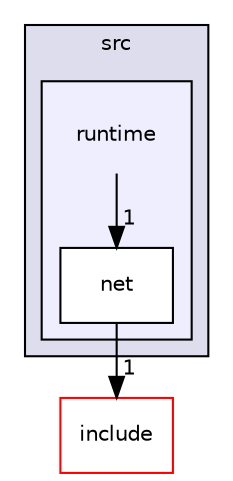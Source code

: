 digraph "runtime" {
  compound=true
  node [ fontsize="10", fontname="Helvetica"];
  edge [ labelfontsize="10", labelfontname="Helvetica"];
  subgraph clusterdir_7e5359c7c9ec77ad66139a0522c7840c {
    graph [ bgcolor="#ddddee", pencolor="black", label="src" fontname="Helvetica", fontsize="10", URL="dir_7e5359c7c9ec77ad66139a0522c7840c.html"]
  subgraph clusterdir_85b65f714b626ac1b10314433483b941 {
    graph [ bgcolor="#eeeeff", pencolor="black", label="" URL="dir_85b65f714b626ac1b10314433483b941.html"];
    dir_85b65f714b626ac1b10314433483b941 [shape=plaintext label="runtime"];
  dir_8a0aebc37e90bf88324406eb418a7d52 [shape=box label="net" fillcolor="white" style="filled" URL="dir_8a0aebc37e90bf88324406eb418a7d52.html"];
  }
  }
  dir_9986c02ba0b5b8de78617cb7a0436aeb [shape=box label="include" fillcolor="white" style="filled" color="red" URL="dir_9986c02ba0b5b8de78617cb7a0436aeb.html"];
  dir_8a0aebc37e90bf88324406eb418a7d52->dir_9986c02ba0b5b8de78617cb7a0436aeb [headlabel="1", labeldistance=1.5 headhref="dir_000030_000001.html"];
  dir_85b65f714b626ac1b10314433483b941->dir_8a0aebc37e90bf88324406eb418a7d52 [headlabel="1", labeldistance=1.5 headhref="dir_000025_000030.html"];
}
